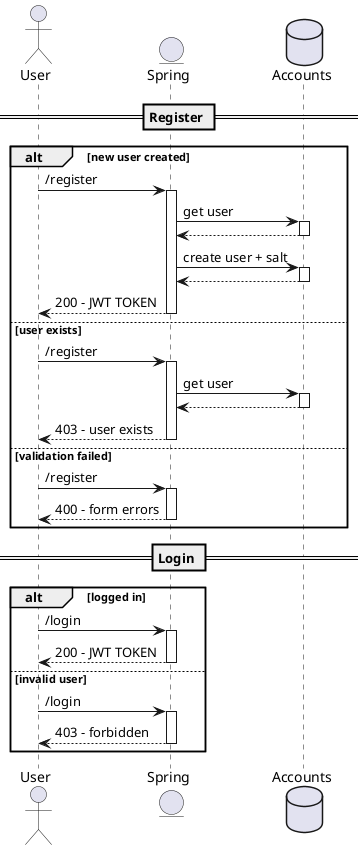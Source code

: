 @startuml auth

actor User
entity Spring
database Accounts
autoactivate on 

== Register ==



alt new user created
    User -> Spring : /register
    Spring -> Accounts : get user 
    return 
    Spring -> Accounts : create user + salt
    return 
    return 200 - JWT TOKEN

else user exists
    User -> Spring : /register
    Spring -> Accounts : get user
    return
    return 403 - user exists

else validation failed 
    User -> Spring : /register
    return 400 - form errors
end

== Login ==


alt logged in

    User -> Spring : /login 
    return 200 - JWT TOKEN
    
else invalid user 

    User -> Spring : /login
    return 403 - forbidden

end

@enduml